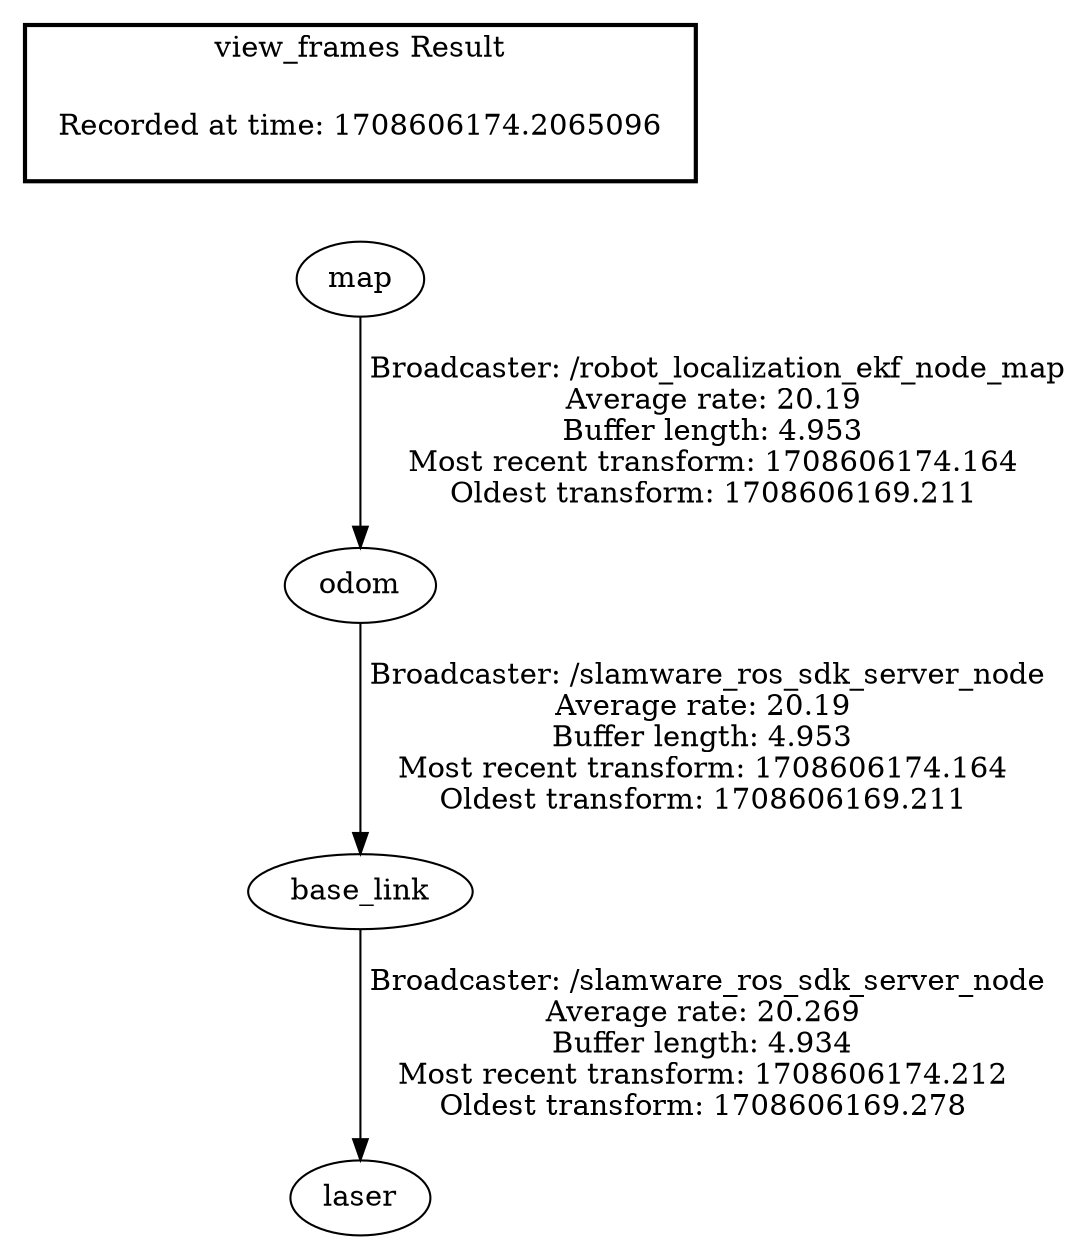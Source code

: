 digraph G {
"base_link" -> "laser"[label=" Broadcaster: /slamware_ros_sdk_server_node\nAverage rate: 20.269\nBuffer length: 4.934\nMost recent transform: 1708606174.212\nOldest transform: 1708606169.278\n"];
"odom" -> "base_link"[label=" Broadcaster: /slamware_ros_sdk_server_node\nAverage rate: 20.19\nBuffer length: 4.953\nMost recent transform: 1708606174.164\nOldest transform: 1708606169.211\n"];
"map" -> "odom"[label=" Broadcaster: /robot_localization_ekf_node_map\nAverage rate: 20.19\nBuffer length: 4.953\nMost recent transform: 1708606174.164\nOldest transform: 1708606169.211\n"];
edge [style=invis];
 subgraph cluster_legend { style=bold; color=black; label ="view_frames Result";
"Recorded at time: 1708606174.2065096"[ shape=plaintext ] ;
}->"map";
}